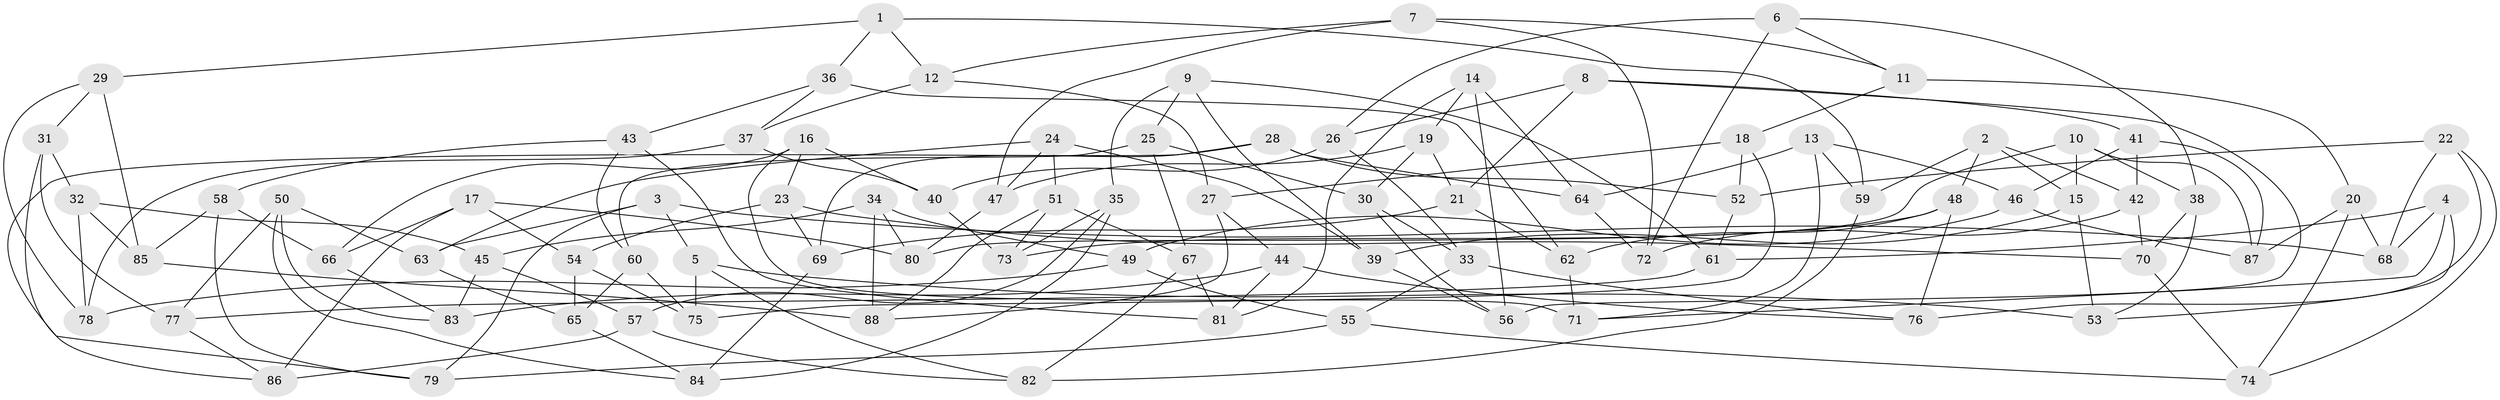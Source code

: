 // Generated by graph-tools (version 1.1) at 2025/16/03/09/25 04:16:30]
// undirected, 88 vertices, 176 edges
graph export_dot {
graph [start="1"]
  node [color=gray90,style=filled];
  1;
  2;
  3;
  4;
  5;
  6;
  7;
  8;
  9;
  10;
  11;
  12;
  13;
  14;
  15;
  16;
  17;
  18;
  19;
  20;
  21;
  22;
  23;
  24;
  25;
  26;
  27;
  28;
  29;
  30;
  31;
  32;
  33;
  34;
  35;
  36;
  37;
  38;
  39;
  40;
  41;
  42;
  43;
  44;
  45;
  46;
  47;
  48;
  49;
  50;
  51;
  52;
  53;
  54;
  55;
  56;
  57;
  58;
  59;
  60;
  61;
  62;
  63;
  64;
  65;
  66;
  67;
  68;
  69;
  70;
  71;
  72;
  73;
  74;
  75;
  76;
  77;
  78;
  79;
  80;
  81;
  82;
  83;
  84;
  85;
  86;
  87;
  88;
  1 -- 12;
  1 -- 29;
  1 -- 59;
  1 -- 36;
  2 -- 59;
  2 -- 15;
  2 -- 42;
  2 -- 48;
  3 -- 68;
  3 -- 5;
  3 -- 63;
  3 -- 79;
  4 -- 53;
  4 -- 71;
  4 -- 61;
  4 -- 68;
  5 -- 53;
  5 -- 75;
  5 -- 82;
  6 -- 11;
  6 -- 26;
  6 -- 72;
  6 -- 38;
  7 -- 47;
  7 -- 11;
  7 -- 12;
  7 -- 72;
  8 -- 41;
  8 -- 26;
  8 -- 21;
  8 -- 56;
  9 -- 39;
  9 -- 61;
  9 -- 25;
  9 -- 35;
  10 -- 38;
  10 -- 87;
  10 -- 15;
  10 -- 80;
  11 -- 20;
  11 -- 18;
  12 -- 27;
  12 -- 37;
  13 -- 64;
  13 -- 71;
  13 -- 46;
  13 -- 59;
  14 -- 64;
  14 -- 19;
  14 -- 81;
  14 -- 56;
  15 -- 39;
  15 -- 53;
  16 -- 40;
  16 -- 71;
  16 -- 23;
  16 -- 66;
  17 -- 80;
  17 -- 66;
  17 -- 54;
  17 -- 86;
  18 -- 27;
  18 -- 52;
  18 -- 75;
  19 -- 47;
  19 -- 21;
  19 -- 30;
  20 -- 87;
  20 -- 74;
  20 -- 68;
  21 -- 69;
  21 -- 62;
  22 -- 74;
  22 -- 52;
  22 -- 76;
  22 -- 68;
  23 -- 70;
  23 -- 54;
  23 -- 69;
  24 -- 39;
  24 -- 51;
  24 -- 47;
  24 -- 63;
  25 -- 30;
  25 -- 60;
  25 -- 67;
  26 -- 40;
  26 -- 33;
  27 -- 44;
  27 -- 88;
  28 -- 86;
  28 -- 69;
  28 -- 64;
  28 -- 52;
  29 -- 31;
  29 -- 85;
  29 -- 78;
  30 -- 33;
  30 -- 56;
  31 -- 79;
  31 -- 32;
  31 -- 77;
  32 -- 45;
  32 -- 78;
  32 -- 85;
  33 -- 55;
  33 -- 76;
  34 -- 80;
  34 -- 45;
  34 -- 49;
  34 -- 88;
  35 -- 73;
  35 -- 57;
  35 -- 84;
  36 -- 37;
  36 -- 43;
  36 -- 62;
  37 -- 78;
  37 -- 40;
  38 -- 70;
  38 -- 53;
  39 -- 56;
  40 -- 73;
  41 -- 42;
  41 -- 87;
  41 -- 46;
  42 -- 72;
  42 -- 70;
  43 -- 81;
  43 -- 60;
  43 -- 58;
  44 -- 83;
  44 -- 76;
  44 -- 81;
  45 -- 57;
  45 -- 83;
  46 -- 49;
  46 -- 87;
  47 -- 80;
  48 -- 73;
  48 -- 62;
  48 -- 76;
  49 -- 55;
  49 -- 78;
  50 -- 63;
  50 -- 84;
  50 -- 83;
  50 -- 77;
  51 -- 67;
  51 -- 88;
  51 -- 73;
  52 -- 61;
  54 -- 75;
  54 -- 65;
  55 -- 79;
  55 -- 74;
  57 -- 82;
  57 -- 86;
  58 -- 85;
  58 -- 66;
  58 -- 79;
  59 -- 82;
  60 -- 75;
  60 -- 65;
  61 -- 77;
  62 -- 71;
  63 -- 65;
  64 -- 72;
  65 -- 84;
  66 -- 83;
  67 -- 82;
  67 -- 81;
  69 -- 84;
  70 -- 74;
  77 -- 86;
  85 -- 88;
}

